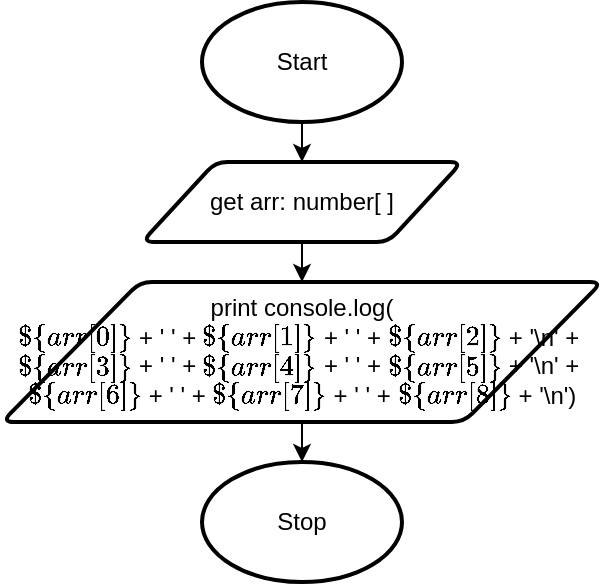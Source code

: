 <mxfile>
    <diagram id="q7JZCSy0gCoaakLFXjkL" name="Page-1">
        <mxGraphModel dx="1074" dy="709" grid="1" gridSize="10" guides="1" tooltips="1" connect="1" arrows="1" fold="1" page="1" pageScale="1" pageWidth="827" pageHeight="1169" math="0" shadow="0">
            <root>
                <mxCell id="0"/>
                <mxCell id="1" parent="0"/>
                <mxCell id="114" style="edgeStyle=none;html=1;exitX=0.5;exitY=1;exitDx=0;exitDy=0;exitPerimeter=0;entryX=0.5;entryY=0;entryDx=0;entryDy=0;" edge="1" parent="1" source="19" target="21">
                    <mxGeometry relative="1" as="geometry"/>
                </mxCell>
                <mxCell id="19" value="Start" style="strokeWidth=2;html=1;shape=mxgraph.flowchart.start_1;whiteSpace=wrap;" parent="1" vertex="1">
                    <mxGeometry x="130" y="30" width="100" height="60" as="geometry"/>
                </mxCell>
                <mxCell id="115" style="edgeStyle=none;html=1;exitX=0.5;exitY=1;exitDx=0;exitDy=0;entryX=0.5;entryY=0;entryDx=0;entryDy=0;" edge="1" parent="1" source="21" target="63">
                    <mxGeometry relative="1" as="geometry"/>
                </mxCell>
                <mxCell id="21" value="get arr: number[ ]" style="shape=parallelogram;html=1;strokeWidth=2;perimeter=parallelogramPerimeter;whiteSpace=wrap;rounded=1;arcSize=12;size=0.23;" parent="1" vertex="1">
                    <mxGeometry x="100" y="110" width="160" height="40" as="geometry"/>
                </mxCell>
                <mxCell id="22" value="Stop" style="strokeWidth=2;html=1;shape=mxgraph.flowchart.start_1;whiteSpace=wrap;" parent="1" vertex="1">
                    <mxGeometry x="130" y="260" width="100" height="60" as="geometry"/>
                </mxCell>
                <mxCell id="116" style="edgeStyle=none;html=1;exitX=0.5;exitY=1;exitDx=0;exitDy=0;entryX=0.5;entryY=0;entryDx=0;entryDy=0;entryPerimeter=0;" edge="1" parent="1" source="63" target="22">
                    <mxGeometry relative="1" as="geometry"/>
                </mxCell>
                <mxCell id="63" value="print&amp;nbsp;&lt;span&gt;console.log(&lt;br&gt;&lt;/span&gt;&lt;span&gt;`${arr[0]}` +&amp;nbsp;&lt;/span&gt;&lt;span&gt;' ' +&amp;nbsp;&lt;/span&gt;&lt;span&gt;`${arr[1]}` +&amp;nbsp;&lt;/span&gt;&lt;span&gt;' ' +&amp;nbsp;&lt;/span&gt;&lt;span&gt;`${arr[2]}` +&amp;nbsp;&lt;/span&gt;&lt;span&gt;'\n' +&amp;nbsp;&lt;/span&gt;&lt;span&gt;`${arr[3]}` +&amp;nbsp;&lt;/span&gt;&lt;span&gt;' ' +&amp;nbsp;&lt;/span&gt;&lt;span&gt;`${arr[4]}` +&amp;nbsp;&lt;/span&gt;&lt;span&gt;' ' +&amp;nbsp;&lt;/span&gt;&lt;span&gt;`${arr[5]}` +&amp;nbsp;&lt;/span&gt;&lt;span&gt;'\n' +&amp;nbsp;&lt;/span&gt;&lt;span&gt;`${arr[6]}` +&amp;nbsp;&lt;/span&gt;&lt;span&gt;' ' +&amp;nbsp;&lt;/span&gt;&lt;span&gt;`${arr[7]}` +&amp;nbsp;&lt;/span&gt;&lt;span&gt;' ' +&amp;nbsp;&lt;/span&gt;&lt;span&gt;`${arr[8]}` +&amp;nbsp;&lt;/span&gt;&lt;span&gt;'\n'&lt;/span&gt;&lt;span&gt;)&lt;/span&gt;&lt;span&gt;&lt;br&gt;&lt;/span&gt;" style="shape=parallelogram;html=1;strokeWidth=2;perimeter=parallelogramPerimeter;whiteSpace=wrap;rounded=1;arcSize=12;size=0.23;" parent="1" vertex="1">
                    <mxGeometry x="30" y="170" width="300" height="70" as="geometry"/>
                </mxCell>
            </root>
        </mxGraphModel>
    </diagram>
</mxfile>